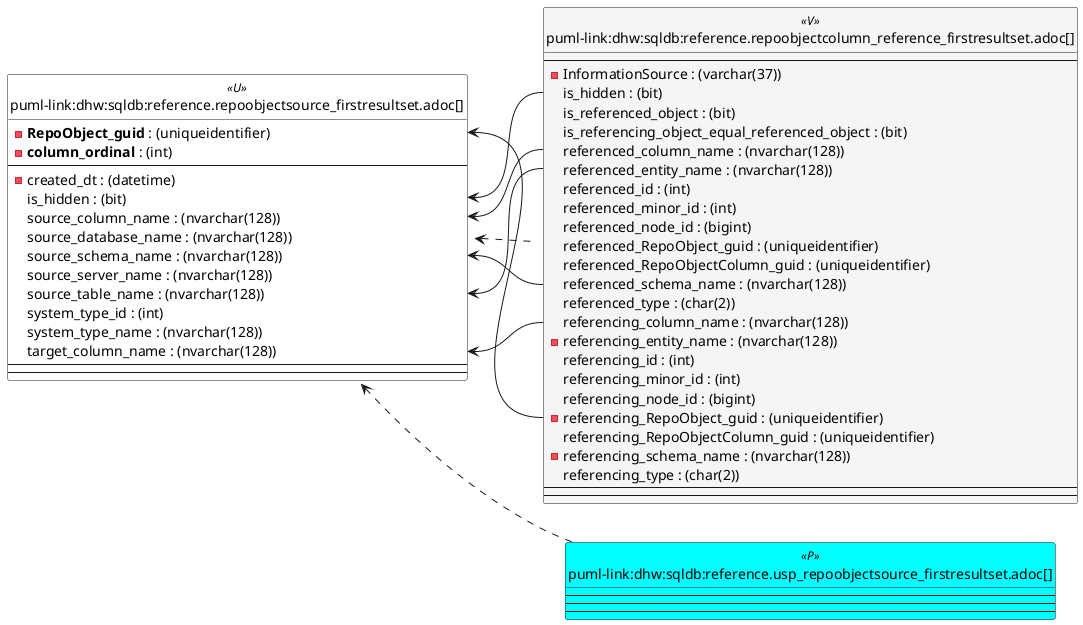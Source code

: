 @startuml
left to right direction
'top to bottom direction
hide circle
'avoide "." issues:
set namespaceSeparator none


skinparam class {
  BackgroundColor White
  BackgroundColor<<FN>> Yellow
  BackgroundColor<<FS>> Yellow
  BackgroundColor<<FT>> LightGray
  BackgroundColor<<IF>> Yellow
  BackgroundColor<<IS>> Yellow
  BackgroundColor<<P>> Aqua
  BackgroundColor<<PC>> Aqua
  BackgroundColor<<SN>> Yellow
  BackgroundColor<<SO>> SlateBlue
  BackgroundColor<<TF>> LightGray
  BackgroundColor<<TR>> Tomato
  BackgroundColor<<U>> White
  BackgroundColor<<V>> WhiteSmoke
  BackgroundColor<<X>> Aqua
  BackgroundColor<<external>> AliceBlue
}


entity "puml-link:dhw:sqldb:reference.repoobjectcolumn_reference_firstresultset.adoc[]" as reference.RepoObjectColumn_reference_FirstResultSet << V >> {
  --
  - InformationSource : (varchar(37))
  is_hidden : (bit)
  is_referenced_object : (bit)
  is_referencing_object_equal_referenced_object : (bit)
  referenced_column_name : (nvarchar(128))
  referenced_entity_name : (nvarchar(128))
  referenced_id : (int)
  referenced_minor_id : (int)
  referenced_node_id : (bigint)
  referenced_RepoObject_guid : (uniqueidentifier)
  referenced_RepoObjectColumn_guid : (uniqueidentifier)
  referenced_schema_name : (nvarchar(128))
  referenced_type : (char(2))
  referencing_column_name : (nvarchar(128))
  - referencing_entity_name : (nvarchar(128))
  referencing_id : (int)
  referencing_minor_id : (int)
  referencing_node_id : (bigint)
  - referencing_RepoObject_guid : (uniqueidentifier)
  referencing_RepoObjectColumn_guid : (uniqueidentifier)
  - referencing_schema_name : (nvarchar(128))
  referencing_type : (char(2))
  --
  --
}

entity "puml-link:dhw:sqldb:reference.repoobjectsource_firstresultset.adoc[]" as reference.RepoObjectSource_FirstResultSet << U >> {
  - **RepoObject_guid** : (uniqueidentifier)
  - **column_ordinal** : (int)
  --
  - created_dt : (datetime)
  is_hidden : (bit)
  source_column_name : (nvarchar(128))
  source_database_name : (nvarchar(128))
  source_schema_name : (nvarchar(128))
  source_server_name : (nvarchar(128))
  source_table_name : (nvarchar(128))
  system_type_id : (int)
  system_type_name : (nvarchar(128))
  target_column_name : (nvarchar(128))
  --
  --
}

entity "puml-link:dhw:sqldb:reference.usp_repoobjectsource_firstresultset.adoc[]" as reference.usp_RepoObjectSource_FirstResultSet << P >> {
  --
  --
  --
}

reference.RepoObjectSource_FirstResultSet <.. reference.RepoObjectColumn_reference_FirstResultSet
reference.RepoObjectSource_FirstResultSet <.. reference.usp_RepoObjectSource_FirstResultSet
"reference.RepoObjectSource_FirstResultSet::is_hidden" <-- "reference.RepoObjectColumn_reference_FirstResultSet::is_hidden"
"reference.RepoObjectSource_FirstResultSet::RepoObject_guid" <-- "reference.RepoObjectColumn_reference_FirstResultSet::referencing_RepoObject_guid"
"reference.RepoObjectSource_FirstResultSet::source_column_name" <-- "reference.RepoObjectColumn_reference_FirstResultSet::referenced_column_name"
"reference.RepoObjectSource_FirstResultSet::source_schema_name" <-- "reference.RepoObjectColumn_reference_FirstResultSet::referenced_schema_name"
"reference.RepoObjectSource_FirstResultSet::source_table_name" <-- "reference.RepoObjectColumn_reference_FirstResultSet::referenced_entity_name"
"reference.RepoObjectSource_FirstResultSet::target_column_name" <-- "reference.RepoObjectColumn_reference_FirstResultSet::referencing_column_name"
@enduml

